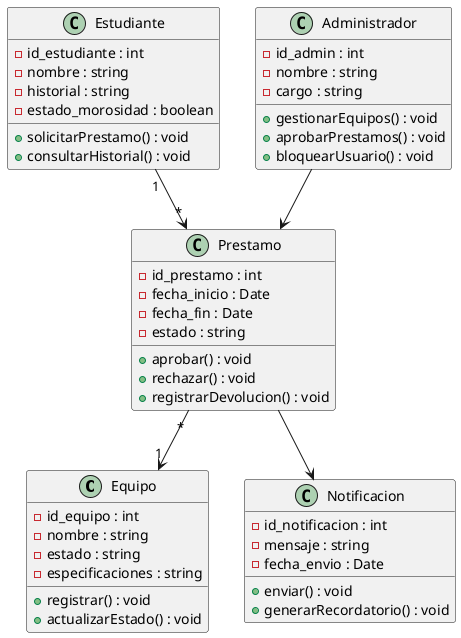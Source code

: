 @startuml DiagramaClasesPlataforma

class Equipo {
    - id_equipo : int
    - nombre : string
    - estado : string
    - especificaciones : string
    + registrar() : void
    + actualizarEstado() : void
}

class Estudiante {
    - id_estudiante : int
    - nombre : string
    - historial : string
    - estado_morosidad : boolean
    + solicitarPrestamo() : void
    + consultarHistorial() : void
}

class Prestamo {
    - id_prestamo : int
    - fecha_inicio : Date
    - fecha_fin : Date
    - estado : string
    + aprobar() : void
    + rechazar() : void
    + registrarDevolucion() : void
}

class Administrador {
    - id_admin : int
    - nombre : string
    - cargo : string
    + gestionarEquipos() : void
    + aprobarPrestamos() : void
    + bloquearUsuario() : void
}

class Notificacion {
    - id_notificacion : int
    - mensaje : string
    - fecha_envio : Date
    + enviar() : void
    + generarRecordatorio() : void
}

' Relaciones
Estudiante "1" --> "*" Prestamo
Prestamo "*" --> "1" Equipo
Administrador --> Prestamo
Prestamo --> Notificacion

@enduml
